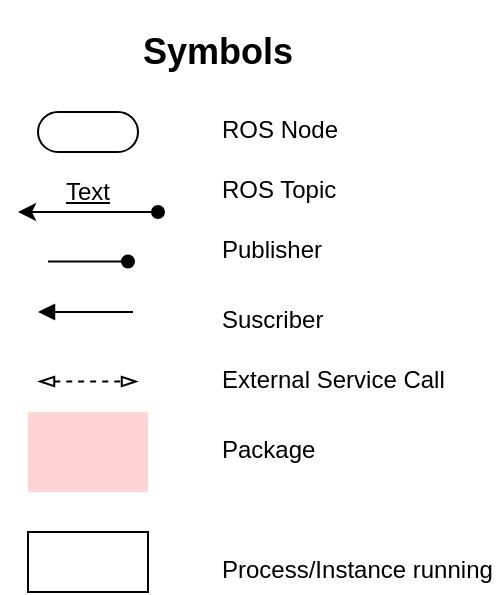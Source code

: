 <mxfile version="12.6.5" type="github">
  <diagram id="94LBQQwzL-lMHzVEOpgl" name="Page-1">
    <mxGraphModel dx="920" dy="479" grid="1" gridSize="10" guides="1" tooltips="1" connect="1" arrows="1" fold="1" page="1" pageScale="1" pageWidth="1600" pageHeight="900" math="0" shadow="0">
      <root>
        <mxCell id="0"/>
        <mxCell id="1" parent="0"/>
        <mxCell id="XR8POZJkZjw1KcHef3Ur-4" value="&lt;h2&gt;Symbols&lt;/h2&gt;" style="text;html=1;strokeColor=none;fillColor=none;align=center;verticalAlign=middle;whiteSpace=wrap;rounded=0;" parent="1" vertex="1">
          <mxGeometry x="120" y="630" width="40" height="20" as="geometry"/>
        </mxCell>
        <mxCell id="XR8POZJkZjw1KcHef3Ur-6" value="" style="rounded=1;whiteSpace=wrap;html=1;arcSize=50;" parent="1" vertex="1">
          <mxGeometry x="50" y="670" width="50" height="20" as="geometry"/>
        </mxCell>
        <mxCell id="XR8POZJkZjw1KcHef3Ur-7" value="ROS Node" style="text;html=1;" parent="1" vertex="1">
          <mxGeometry x="140" y="665" width="80" height="30" as="geometry"/>
        </mxCell>
        <mxCell id="XR8POZJkZjw1KcHef3Ur-9" value="&lt;u&gt;Text&lt;/u&gt;" style="text;html=1;strokeColor=none;fillColor=none;align=center;verticalAlign=middle;whiteSpace=wrap;rounded=0;" parent="1" vertex="1">
          <mxGeometry x="55" y="700" width="40" height="20" as="geometry"/>
        </mxCell>
        <mxCell id="XR8POZJkZjw1KcHef3Ur-11" value="ROS Topic" style="text;html=1;" parent="1" vertex="1">
          <mxGeometry x="140" y="695" width="80" height="30" as="geometry"/>
        </mxCell>
        <mxCell id="XR8POZJkZjw1KcHef3Ur-12" value="" style="endArrow=oval;startArrow=classic;html=1;endFill=1;" parent="1" edge="1">
          <mxGeometry width="50" height="50" relative="1" as="geometry">
            <mxPoint x="40" y="720" as="sourcePoint"/>
            <mxPoint x="110" y="720" as="targetPoint"/>
          </mxGeometry>
        </mxCell>
        <mxCell id="XR8POZJkZjw1KcHef3Ur-13" value="" style="endArrow=oval;html=1;strokeColor=#000000;endFill=1;" parent="1" edge="1">
          <mxGeometry width="50" height="50" relative="1" as="geometry">
            <mxPoint x="55" y="744.76" as="sourcePoint"/>
            <mxPoint x="95" y="744.76" as="targetPoint"/>
          </mxGeometry>
        </mxCell>
        <mxCell id="XR8POZJkZjw1KcHef3Ur-14" value="Publisher" style="text;html=1;" parent="1" vertex="1">
          <mxGeometry x="140" y="725" width="80" height="30" as="geometry"/>
        </mxCell>
        <mxCell id="XR8POZJkZjw1KcHef3Ur-15" value="" style="endArrow=block;html=1;strokeColor=#000000;endFill=1;" parent="1" edge="1">
          <mxGeometry width="50" height="50" relative="1" as="geometry">
            <mxPoint x="97.5" y="770" as="sourcePoint"/>
            <mxPoint x="50" y="770" as="targetPoint"/>
            <Array as="points">
              <mxPoint x="92.5" y="770"/>
            </Array>
          </mxGeometry>
        </mxCell>
        <mxCell id="XR8POZJkZjw1KcHef3Ur-16" value="Suscriber" style="text;html=1;" parent="1" vertex="1">
          <mxGeometry x="140" y="760" width="80" height="30" as="geometry"/>
        </mxCell>
        <mxCell id="XR8POZJkZjw1KcHef3Ur-19" value="" style="endArrow=blockThin;startArrow=blockThin;html=1;dashed=1;strokeColor=#000000;endFill=0;startFill=0;" parent="1" edge="1">
          <mxGeometry width="50" height="50" relative="1" as="geometry">
            <mxPoint x="50" y="804.76" as="sourcePoint"/>
            <mxPoint x="100" y="804.76" as="targetPoint"/>
            <Array as="points">
              <mxPoint x="70" y="804.76"/>
            </Array>
          </mxGeometry>
        </mxCell>
        <mxCell id="XR8POZJkZjw1KcHef3Ur-20" value="External Service Call" style="text;html=1;" parent="1" vertex="1">
          <mxGeometry x="140" y="790" width="120" height="30" as="geometry"/>
        </mxCell>
        <mxCell id="MP0pOOuwlxTQmslvQRZY-1" value="" style="rounded=0;whiteSpace=wrap;html=1;fillColor=#FFD4D2;strokeColor=none;" vertex="1" parent="1">
          <mxGeometry x="45" y="820" width="60" height="40" as="geometry"/>
        </mxCell>
        <mxCell id="MP0pOOuwlxTQmslvQRZY-2" value="Package" style="text;html=1;" vertex="1" parent="1">
          <mxGeometry x="140" y="825" width="120" height="30" as="geometry"/>
        </mxCell>
        <mxCell id="MP0pOOuwlxTQmslvQRZY-3" value="" style="rounded=0;whiteSpace=wrap;html=1;" vertex="1" parent="1">
          <mxGeometry x="45" y="880" width="60" height="30" as="geometry"/>
        </mxCell>
        <mxCell id="MP0pOOuwlxTQmslvQRZY-4" value="Process/Instance running" style="text;html=1;" vertex="1" parent="1">
          <mxGeometry x="140" y="885" width="140" height="20" as="geometry"/>
        </mxCell>
      </root>
    </mxGraphModel>
  </diagram>
</mxfile>
